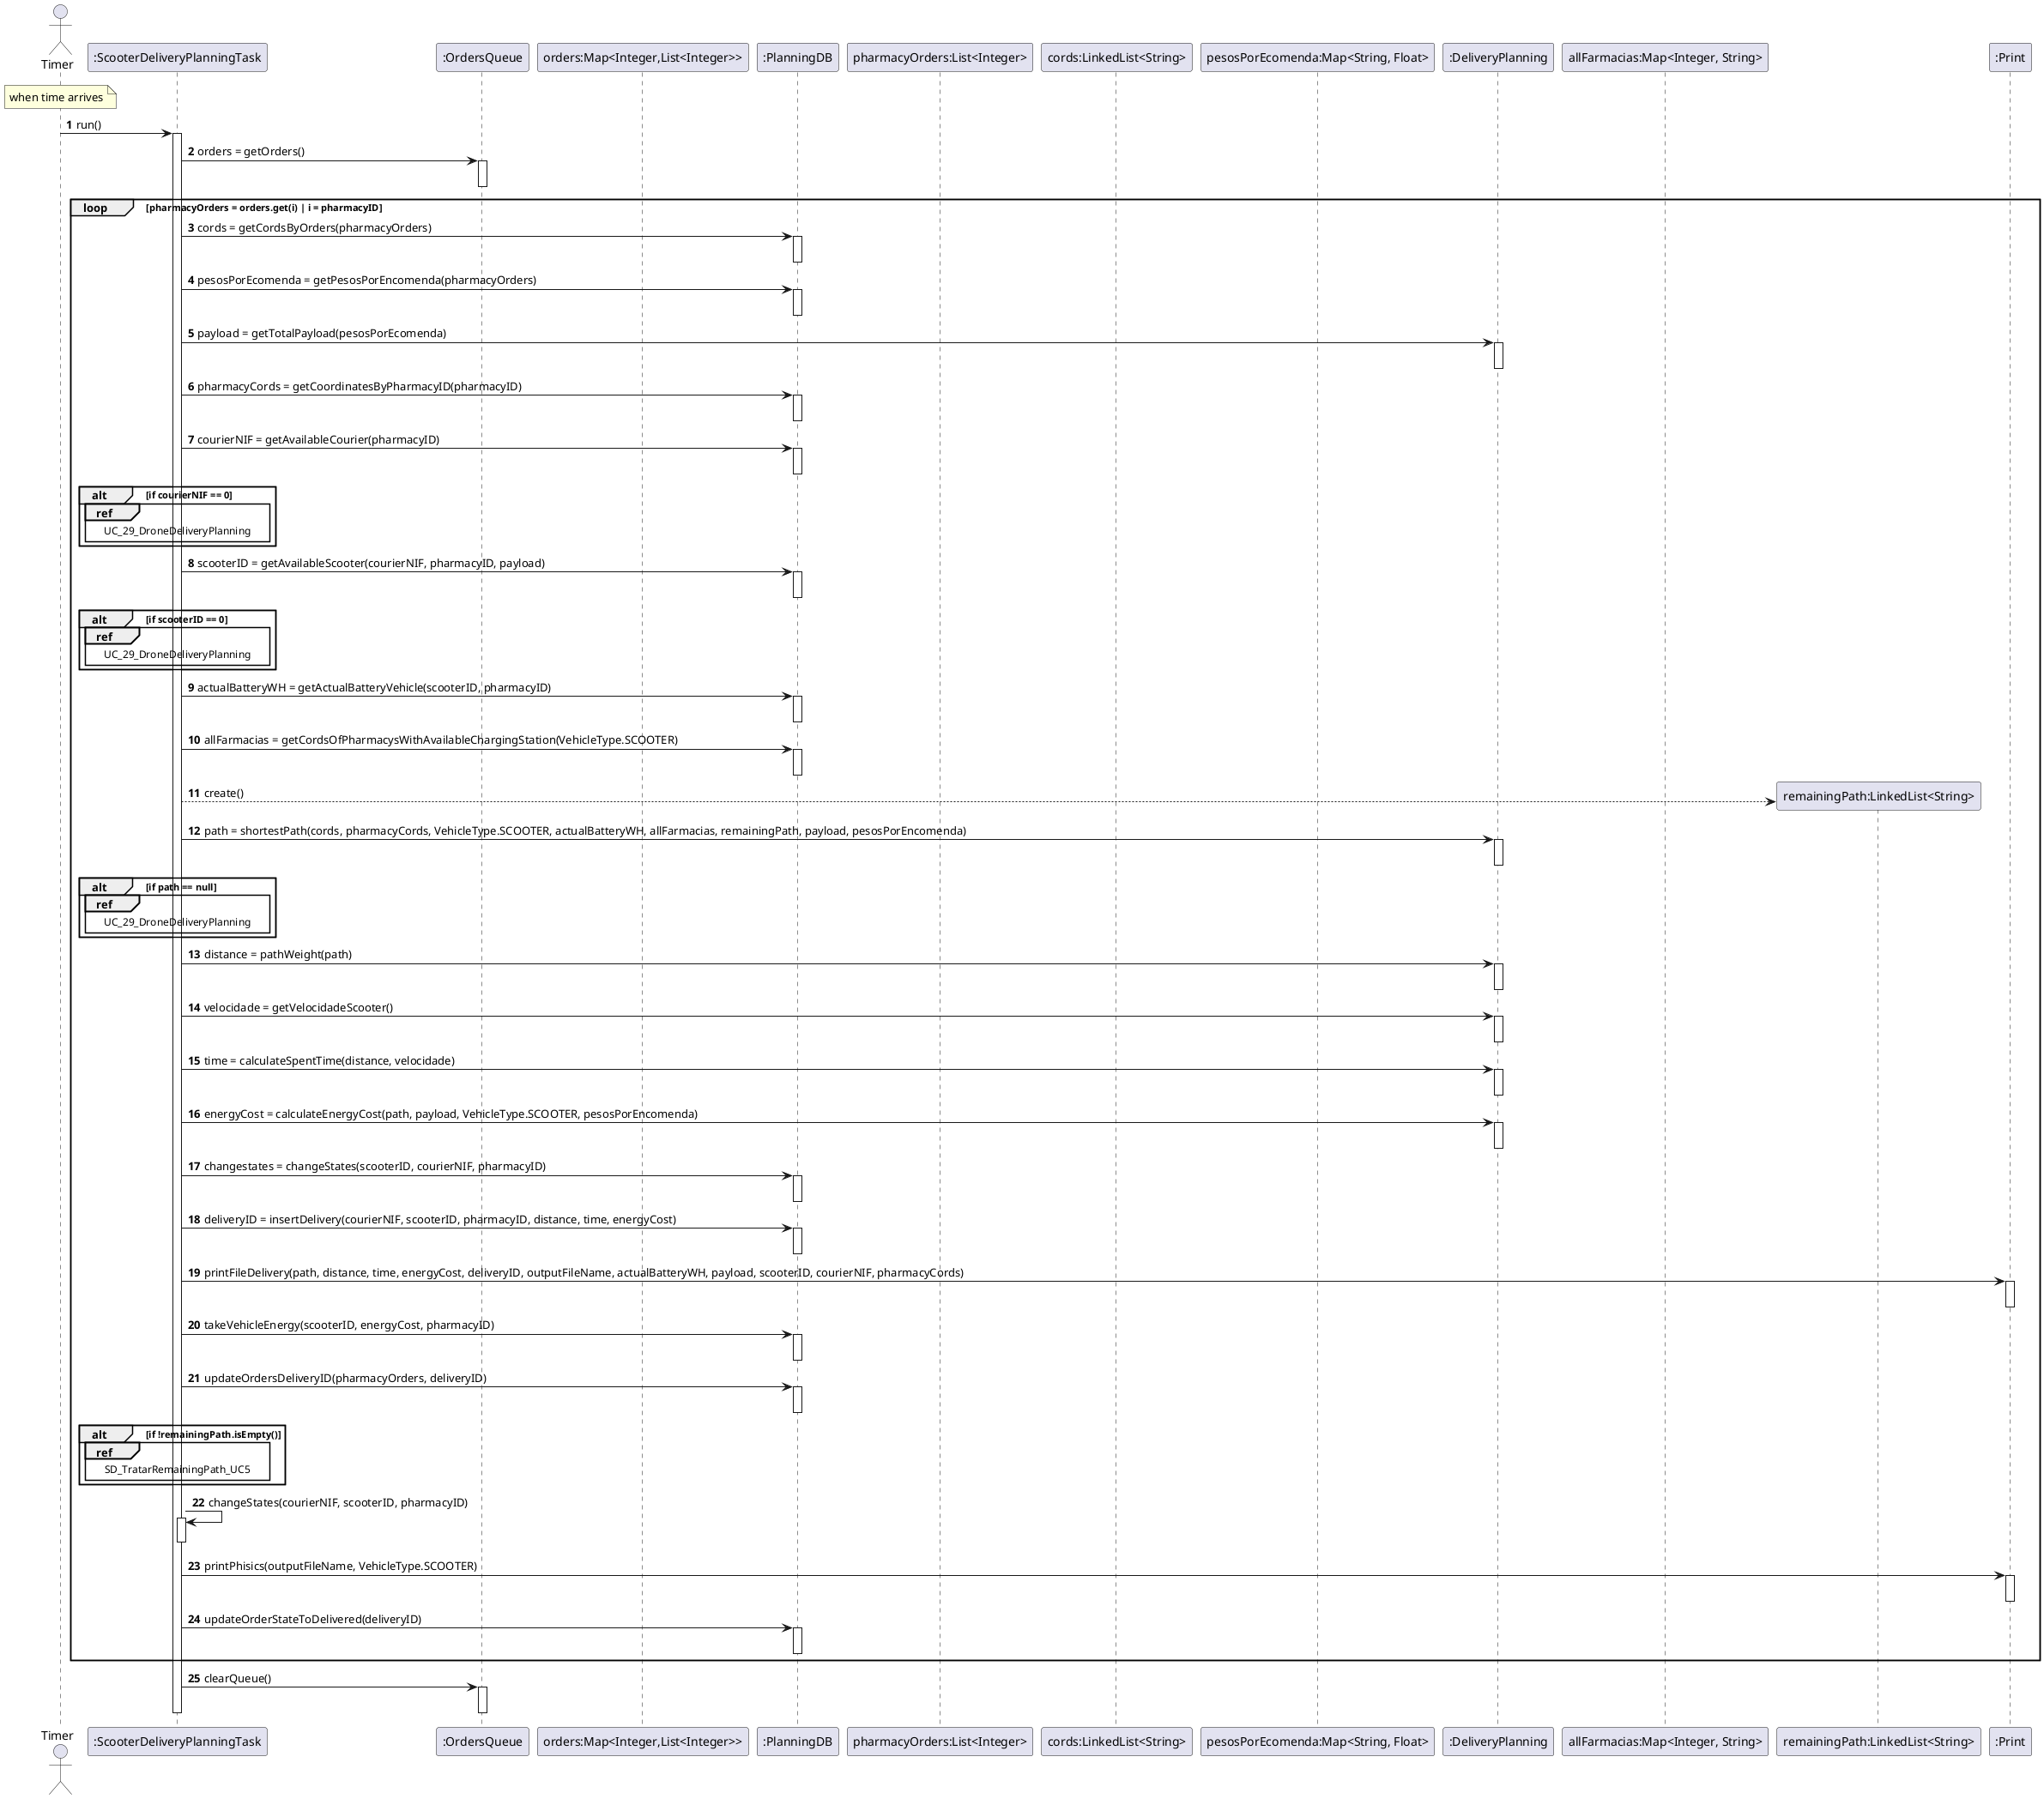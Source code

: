 @startuml
autonumber

actor "Timer" as TIME


participant ":ScooterDeliveryPlanningTask" as TASK
participant ":OrdersQueue" as QU
participant "orders:Map<Integer,List<Integer>>" as MAP
participant ":PlanningDB" as DB
participant "pharmacyOrders:List<Integer>" as ORDERS
participant "cords:LinkedList<String>" AS CORDS
participant "pesosPorEcomenda:Map<String, Float>" as MAPPESOS
participant ":DeliveryPlanning" as PLAN
participant "allFarmacias:Map<Integer, String>" as ALLFARMACIAS
participant "remainingPath:LinkedList<String>" as REMAINING
participant ":Print" as PT



note over TIME: when time arrives
TIME -> TASK: run()
activate TASK

TASK -> QU: orders = getOrders()

activate  QU
deactivate  QU

loop pharmacyOrders = orders.get(i) | i = pharmacyID


TASK -> DB: cords = getCordsByOrders(pharmacyOrders)

activate DB
deactivate DB

TASK -> DB: pesosPorEcomenda = getPesosPorEncomenda(pharmacyOrders)

activate DB
deactivate DB

TASK -> PLAN: payload = getTotalPayload(pesosPorEcomenda)

activate PLAN
deactivate PLAN

TASK -> DB: pharmacyCords = getCoordinatesByPharmacyID(pharmacyID)

activate DB
deactivate DB

TASK -> DB: courierNIF = getAvailableCourier(pharmacyID)
activate DB
deactivate DB

alt if courierNIF == 0

ref over TASK: UC_29_DroneDeliveryPlanning
end

TASK -> DB: scooterID = getAvailableScooter(courierNIF, pharmacyID, payload)

activate DB
deactivate DB

alt if scooterID == 0

ref over TASK: UC_29_DroneDeliveryPlanning
end

TASK -> DB: actualBatteryWH = getActualBatteryVehicle(scooterID, pharmacyID)

activate DB
deactivate DB


TASK -> DB: allFarmacias = getCordsOfPharmacysWithAvailableChargingStation(VehicleType.SCOOTER)
activate DB
deactivate DB

TASK --> REMAINING**: create()

TASK -> PLAN: path = shortestPath(cords, pharmacyCords, VehicleType.SCOOTER, actualBatteryWH, allFarmacias, remainingPath, payload, pesosPorEncomenda)

activate PLAN
deactivate PLAN

alt if path == null

ref over TASK: UC_29_DroneDeliveryPlanning
end

TASK -> PLAN: distance = pathWeight(path)

activate PLAN
deactivate PLAN

TASK -> PLAN: velocidade = getVelocidadeScooter()
activate PLAN
deactivate PLAN

TASK -> PLAN: time = calculateSpentTime(distance, velocidade)
activate PLAN
deactivate PLAN

TASK -> PLAN: energyCost = calculateEnergyCost(path, payload, VehicleType.SCOOTER, pesosPorEncomenda)
activate PLAN
deactivate PLAN

TASK -> DB: changestates = changeStates(scooterID, courierNIF, pharmacyID)
activate DB
deactivate DB

TASK -> DB: deliveryID = insertDelivery(courierNIF, scooterID, pharmacyID, distance, time, energyCost)

activate DB
deactivate DB


TASK -> PT: printFileDelivery(path, distance, time, energyCost, deliveryID, outputFileName, actualBatteryWH, payload, scooterID, courierNIF, pharmacyCords)
activate PT
deactivate PT

TASK -> DB: takeVehicleEnergy(scooterID, energyCost, pharmacyID)

activate DB
deactivate DB


TASK -> DB: updateOrdersDeliveryID(pharmacyOrders, deliveryID)
activate DB
deactivate DB

alt if !remainingPath.isEmpty()
ref over TASK: SD_TratarRemainingPath_UC5

end

TASK -> TASK: changeStates(courierNIF, scooterID, pharmacyID)
activate TASK
deactivate TASK

TASK -> PT: printPhisics(outputFileName, VehicleType.SCOOTER)
activate PT
deactivate PT


TASK -> DB: updateOrderStateToDelivered(deliveryID)

activate DB
deactivate DB

end

TASK -> QU: clearQueue()
activate QU
deactivate QU

deactivate TASK






@enduml
